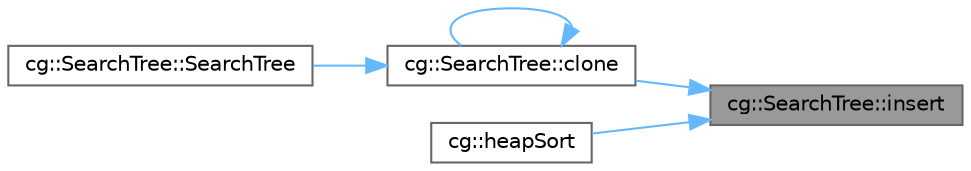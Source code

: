 digraph "cg::SearchTree::insert"
{
 // LATEX_PDF_SIZE
  bgcolor="transparent";
  edge [fontname=Helvetica,fontsize=10,labelfontname=Helvetica,labelfontsize=10];
  node [fontname=Helvetica,fontsize=10,shape=box,height=0.2,width=0.4];
  rankdir="RL";
  Node1 [id="Node000001",label="cg::SearchTree::insert",height=0.2,width=0.4,color="gray40", fillcolor="grey60", style="filled", fontcolor="black",tooltip=" "];
  Node1 -> Node2 [id="edge1_Node000001_Node000002",dir="back",color="steelblue1",style="solid",tooltip=" "];
  Node2 [id="Node000002",label="cg::SearchTree::clone",height=0.2,width=0.4,color="grey40", fillcolor="white", style="filled",URL="$classcg_1_1_search_tree.html#a004bb14819ace65cf5782e8ff9bc915b",tooltip=" "];
  Node2 -> Node2 [id="edge2_Node000002_Node000002",dir="back",color="steelblue1",style="solid",tooltip=" "];
  Node2 -> Node3 [id="edge3_Node000002_Node000003",dir="back",color="steelblue1",style="solid",tooltip=" "];
  Node3 [id="Node000003",label="cg::SearchTree::SearchTree",height=0.2,width=0.4,color="grey40", fillcolor="white", style="filled",URL="$classcg_1_1_search_tree.html#a7a644c36030648b3690b4f262dac26aa",tooltip=" "];
  Node1 -> Node4 [id="edge4_Node000001_Node000004",dir="back",color="steelblue1",style="solid",tooltip=" "];
  Node4 [id="Node000004",label="cg::heapSort",height=0.2,width=0.4,color="grey40", fillcolor="white", style="filled",URL="$namespacecg.html#a03f3cc415f065ba7759835e287ea8282",tooltip=" "];
}
